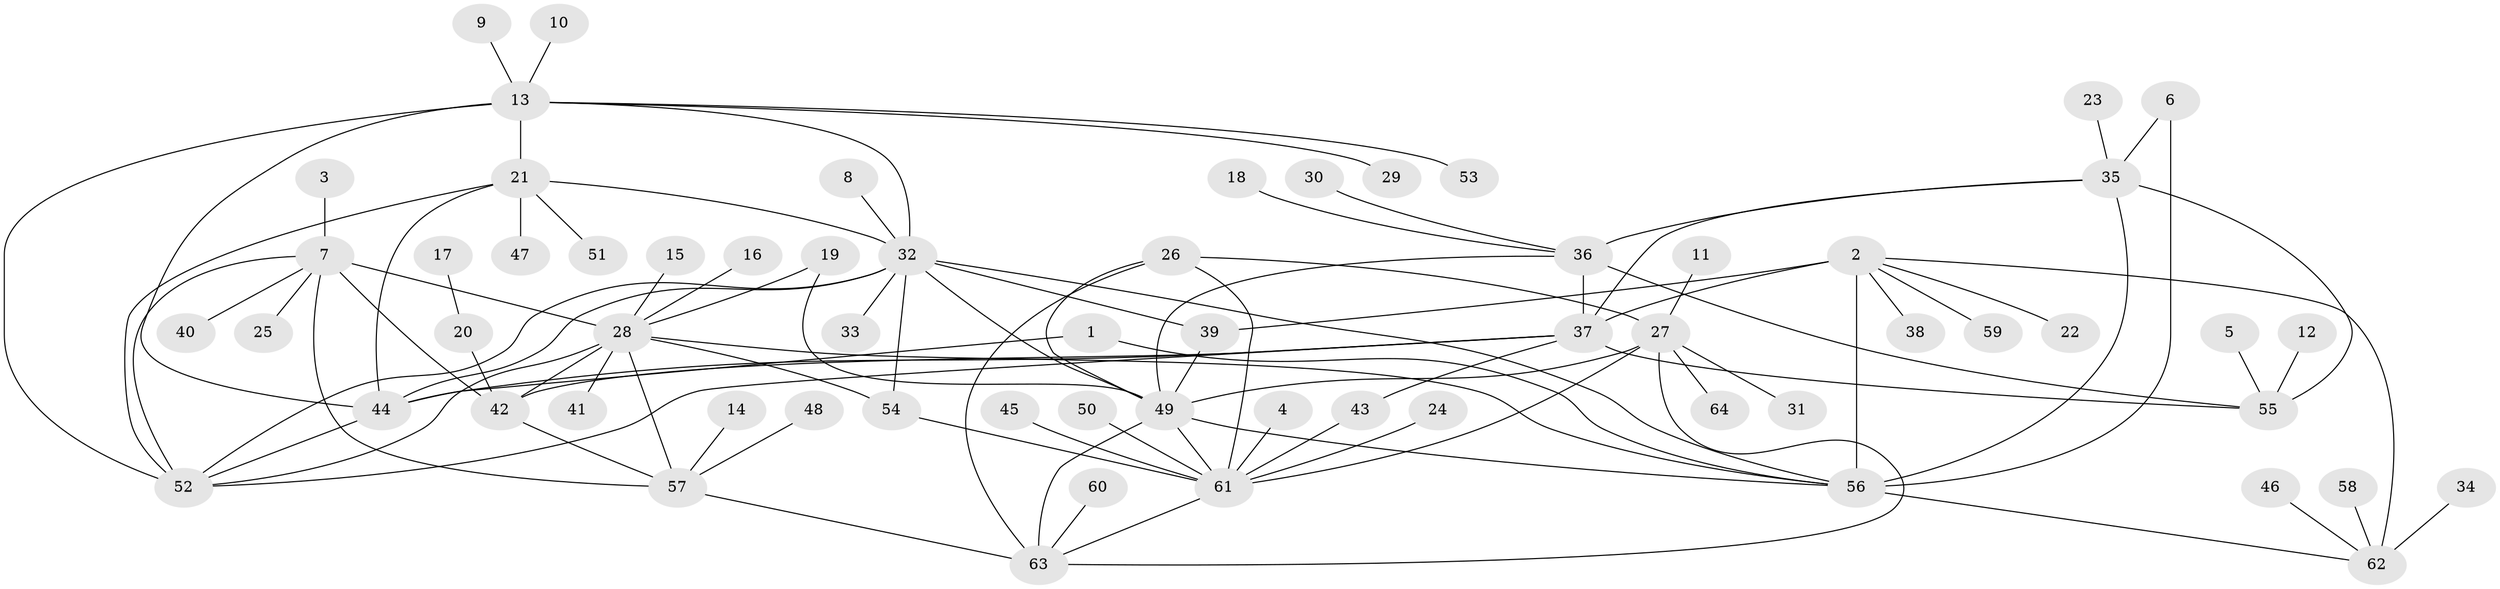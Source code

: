 // original degree distribution, {10: 0.032520325203252036, 6: 0.04065040650406504, 7: 0.04065040650406504, 9: 0.032520325203252036, 11: 0.024390243902439025, 8: 0.04878048780487805, 13: 0.016260162601626018, 5: 0.008130081300813009, 2: 0.12195121951219512, 1: 0.5691056910569106, 3: 0.056910569105691054, 4: 0.008130081300813009}
// Generated by graph-tools (version 1.1) at 2025/37/03/04/25 23:37:43]
// undirected, 64 vertices, 99 edges
graph export_dot {
  node [color=gray90,style=filled];
  1;
  2;
  3;
  4;
  5;
  6;
  7;
  8;
  9;
  10;
  11;
  12;
  13;
  14;
  15;
  16;
  17;
  18;
  19;
  20;
  21;
  22;
  23;
  24;
  25;
  26;
  27;
  28;
  29;
  30;
  31;
  32;
  33;
  34;
  35;
  36;
  37;
  38;
  39;
  40;
  41;
  42;
  43;
  44;
  45;
  46;
  47;
  48;
  49;
  50;
  51;
  52;
  53;
  54;
  55;
  56;
  57;
  58;
  59;
  60;
  61;
  62;
  63;
  64;
  1 -- 44 [weight=1.0];
  1 -- 56 [weight=1.0];
  2 -- 22 [weight=1.0];
  2 -- 37 [weight=1.0];
  2 -- 38 [weight=1.0];
  2 -- 39 [weight=1.0];
  2 -- 56 [weight=6.0];
  2 -- 59 [weight=1.0];
  2 -- 62 [weight=3.0];
  3 -- 7 [weight=1.0];
  4 -- 61 [weight=1.0];
  5 -- 55 [weight=1.0];
  6 -- 35 [weight=1.0];
  6 -- 56 [weight=1.0];
  7 -- 25 [weight=1.0];
  7 -- 28 [weight=4.0];
  7 -- 40 [weight=1.0];
  7 -- 42 [weight=2.0];
  7 -- 52 [weight=1.0];
  7 -- 57 [weight=2.0];
  8 -- 32 [weight=1.0];
  9 -- 13 [weight=1.0];
  10 -- 13 [weight=1.0];
  11 -- 27 [weight=1.0];
  12 -- 55 [weight=1.0];
  13 -- 21 [weight=2.0];
  13 -- 29 [weight=1.0];
  13 -- 32 [weight=2.0];
  13 -- 44 [weight=2.0];
  13 -- 52 [weight=2.0];
  13 -- 53 [weight=1.0];
  14 -- 57 [weight=1.0];
  15 -- 28 [weight=1.0];
  16 -- 28 [weight=1.0];
  17 -- 20 [weight=1.0];
  18 -- 36 [weight=1.0];
  19 -- 28 [weight=1.0];
  19 -- 49 [weight=1.0];
  20 -- 42 [weight=1.0];
  21 -- 32 [weight=1.0];
  21 -- 44 [weight=1.0];
  21 -- 47 [weight=1.0];
  21 -- 51 [weight=1.0];
  21 -- 52 [weight=1.0];
  23 -- 35 [weight=1.0];
  24 -- 61 [weight=1.0];
  26 -- 27 [weight=2.0];
  26 -- 49 [weight=2.0];
  26 -- 61 [weight=2.0];
  26 -- 63 [weight=2.0];
  27 -- 31 [weight=1.0];
  27 -- 49 [weight=1.0];
  27 -- 61 [weight=1.0];
  27 -- 63 [weight=1.0];
  27 -- 64 [weight=1.0];
  28 -- 41 [weight=1.0];
  28 -- 42 [weight=2.0];
  28 -- 52 [weight=1.0];
  28 -- 54 [weight=1.0];
  28 -- 56 [weight=1.0];
  28 -- 57 [weight=2.0];
  30 -- 36 [weight=1.0];
  32 -- 33 [weight=1.0];
  32 -- 39 [weight=1.0];
  32 -- 44 [weight=1.0];
  32 -- 49 [weight=1.0];
  32 -- 52 [weight=1.0];
  32 -- 54 [weight=1.0];
  32 -- 56 [weight=1.0];
  34 -- 62 [weight=1.0];
  35 -- 36 [weight=2.0];
  35 -- 37 [weight=2.0];
  35 -- 55 [weight=4.0];
  35 -- 56 [weight=1.0];
  36 -- 37 [weight=1.0];
  36 -- 49 [weight=1.0];
  36 -- 55 [weight=2.0];
  37 -- 42 [weight=1.0];
  37 -- 43 [weight=1.0];
  37 -- 44 [weight=1.0];
  37 -- 52 [weight=1.0];
  37 -- 55 [weight=2.0];
  39 -- 49 [weight=1.0];
  42 -- 57 [weight=1.0];
  43 -- 61 [weight=1.0];
  44 -- 52 [weight=1.0];
  45 -- 61 [weight=1.0];
  46 -- 62 [weight=1.0];
  48 -- 57 [weight=1.0];
  49 -- 56 [weight=1.0];
  49 -- 61 [weight=1.0];
  49 -- 63 [weight=1.0];
  50 -- 61 [weight=1.0];
  54 -- 61 [weight=1.0];
  56 -- 62 [weight=2.0];
  57 -- 63 [weight=1.0];
  58 -- 62 [weight=1.0];
  60 -- 63 [weight=1.0];
  61 -- 63 [weight=1.0];
}
